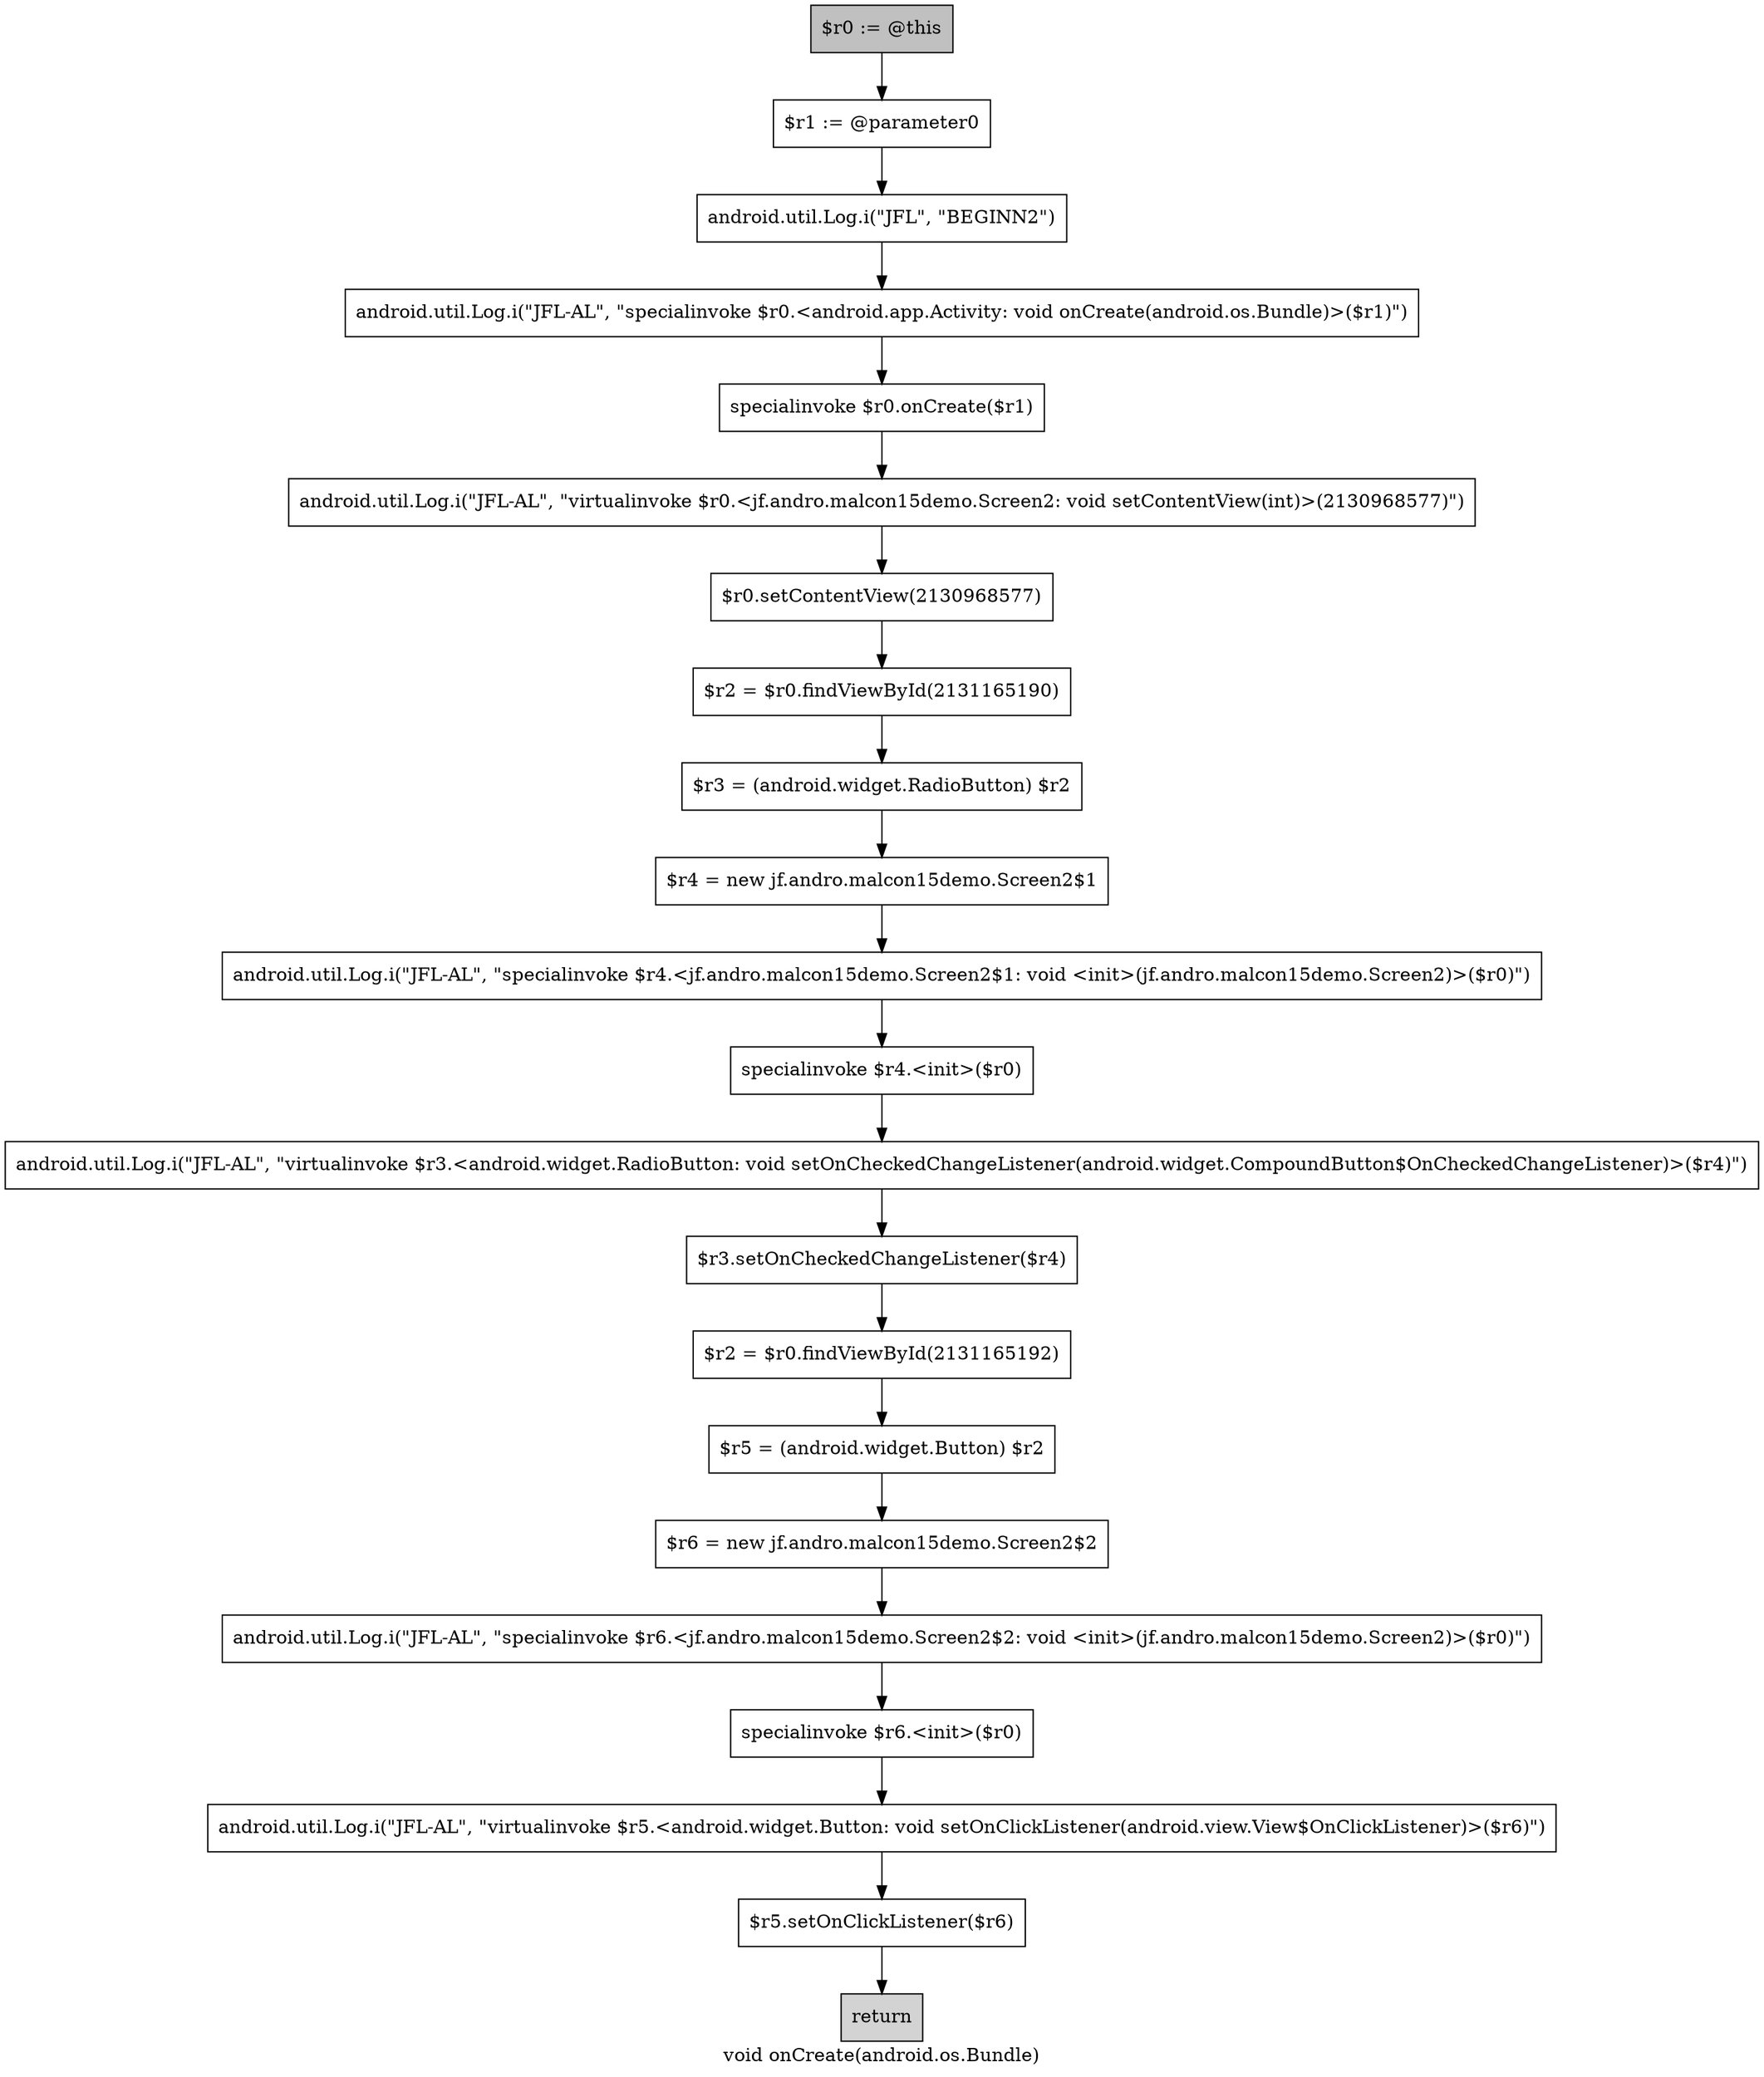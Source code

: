 digraph "<jf.andro.malcon15demo.Screen2: void onCreate(android.os.Bundle)>" {
    label="void onCreate(android.os.Bundle)";
    node [shape=box];
    "0" [method=5324,key=345887595,style=filled,fillcolor=gray,label="$r0 := @this",];
    "1" [method=5324,key=739333799,label="$r1 := @parameter0",];
    "0"->"1";
    "2" [method=5324,key=281421502,invoke_target="<android.util.Log: int i(java.lang.String,java.lang.String)>",invoke_real="<android.util.Log: int i(java.lang.String,java.lang.String)>",label="android.util.Log.i(\"JFL\", \"BEGINN2\")",];
    "1"->"2";
    "3" [method=5324,key=50072771,invoke_target="<android.util.Log: int i(java.lang.String,java.lang.String)>",invoke_real="<android.util.Log: int i(java.lang.String,java.lang.String)>",label="android.util.Log.i(\"JFL-AL\", \"specialinvoke $r0.<android.app.Activity: void onCreate(android.os.Bundle)>($r1)\")",];
    "2"->"3";
    "4" [method=5324,key=236567414,invoke_target="<android.app.Activity: void onCreate(android.os.Bundle)>",invoke_real="<android.app.Activity: void onCreate(android.os.Bundle)>",label="specialinvoke $r0.onCreate($r1)",];
    "3"->"4";
    "5" [method=5324,key=848097505,invoke_target="<android.util.Log: int i(java.lang.String,java.lang.String)>",invoke_real="<android.util.Log: int i(java.lang.String,java.lang.String)>",label="android.util.Log.i(\"JFL-AL\", \"virtualinvoke $r0.<jf.andro.malcon15demo.Screen2: void setContentView(int)>(2130968577)\")",];
    "4"->"5";
    "6" [method=5324,key=857394605,invoke_target="<jf.andro.malcon15demo.Screen2: void setContentView(int)>",invoke_real="<jf.andro.malcon15demo.Screen2: void setContentView(int)>",label="$r0.setContentView(2130968577)",];
    "5"->"6";
    "7" [method=5324,key=148635643,invoke_target="<jf.andro.malcon15demo.Screen2: android.view.View findViewById(int)>",invoke_real="<jf.andro.malcon15demo.Screen2: android.view.View findViewById(int)>",label="$r2 = $r0.findViewById(2131165190)",];
    "6"->"7";
    "8" [method=5324,key=774895395,label="$r3 = (android.widget.RadioButton) $r2",];
    "7"->"8";
    "9" [method=5324,key=397071633,label="$r4 = new jf.andro.malcon15demo.Screen2$1",];
    "8"->"9";
    "10" [method=5324,key=1672598778,invoke_target="<android.util.Log: int i(java.lang.String,java.lang.String)>",invoke_real="<android.util.Log: int i(java.lang.String,java.lang.String)>",label="android.util.Log.i(\"JFL-AL\", \"specialinvoke $r4.<jf.andro.malcon15demo.Screen2$1: void <init>(jf.andro.malcon15demo.Screen2)>($r0)\")",];
    "9"->"10";
    "11" [method=5324,key=1216198248,invoke_target="<jf.andro.malcon15demo.Screen2$1: void <init>(jf.andro.malcon15demo.Screen2)>",invoke_real="<jf.andro.malcon15demo.Screen2$1: void <init>(jf.andro.malcon15demo.Screen2)>",label="specialinvoke $r4.<init>($r0)",];
    "10"->"11";
    "12" [method=5324,key=1122233828,invoke_target="<android.util.Log: int i(java.lang.String,java.lang.String)>",invoke_real="<android.util.Log: int i(java.lang.String,java.lang.String)>",label="android.util.Log.i(\"JFL-AL\", \"virtualinvoke $r3.<android.widget.RadioButton: void setOnCheckedChangeListener(android.widget.CompoundButton$OnCheckedChangeListener)>($r4)\")",];
    "11"->"12";
    "13" [method=5324,key=1184124073,invoke_target="<android.widget.RadioButton: void setOnCheckedChangeListener(android.widget.CompoundButton$OnCheckedChangeListener)>",invoke_real="<android.widget.RadioButton: void setOnCheckedChangeListener(jf.andro.malcon15demo.Screen2$1)>",label="$r3.setOnCheckedChangeListener($r4)",];
    "12"->"13";
    "14" [method=5324,key=1668910247,invoke_target="<jf.andro.malcon15demo.Screen2: android.view.View findViewById(int)>",invoke_real="<jf.andro.malcon15demo.Screen2: android.view.View findViewById(int)>",label="$r2 = $r0.findViewById(2131165192)",];
    "13"->"14";
    "15" [method=5324,key=579294521,label="$r5 = (android.widget.Button) $r2",];
    "14"->"15";
    "16" [method=5324,key=1450500594,label="$r6 = new jf.andro.malcon15demo.Screen2$2",];
    "15"->"16";
    "17" [method=5324,key=538667887,invoke_target="<android.util.Log: int i(java.lang.String,java.lang.String)>",invoke_real="<android.util.Log: int i(java.lang.String,java.lang.String)>",label="android.util.Log.i(\"JFL-AL\", \"specialinvoke $r6.<jf.andro.malcon15demo.Screen2$2: void <init>(jf.andro.malcon15demo.Screen2)>($r0)\")",];
    "16"->"17";
    "18" [method=5324,key=2043106095,invoke_target="<jf.andro.malcon15demo.Screen2$2: void <init>(jf.andro.malcon15demo.Screen2)>",invoke_real="<jf.andro.malcon15demo.Screen2$2: void <init>(jf.andro.malcon15demo.Screen2)>",label="specialinvoke $r6.<init>($r0)",];
    "17"->"18";
    "19" [method=5324,key=1967496309,invoke_target="<android.util.Log: int i(java.lang.String,java.lang.String)>",invoke_real="<android.util.Log: int i(java.lang.String,java.lang.String)>",label="android.util.Log.i(\"JFL-AL\", \"virtualinvoke $r5.<android.widget.Button: void setOnClickListener(android.view.View$OnClickListener)>($r6)\")",];
    "18"->"19";
    "20" [method=5324,key=709133385,invoke_target="<android.widget.Button: void setOnClickListener(android.view.View$OnClickListener)>",invoke_real="<android.widget.Button: void setOnClickListener(jf.andro.malcon15demo.Screen2$2)>",label="$r5.setOnClickListener($r6)",];
    "19"->"20";
    "21" [method=5324,key=854733477,style=filled,fillcolor=lightgray,label="return",];
    "20"->"21";
}
